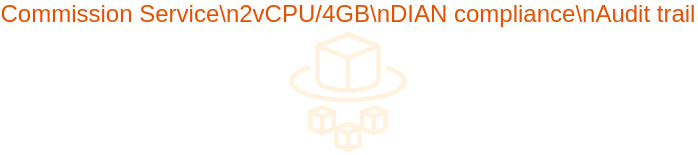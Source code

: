 <?xml version="1.0" encoding="UTF-8"?>
<mxfile version="22.1.11">
  <diagram name="BMC Network Architecture - PNG Level" id="advanced_network">
    <mxGraphModel dx="2500" dy="1600" grid="1" gridSize="10" guides="1" tooltips="1" connect="1" arrows="1" fold="1" page="1" pageScale="1" pageWidth="1600" pageHeight="1200">
      <root>
        <mxCell id="0"/>
        <mxCell id="1" parent="0"/>
        
        <!-- Título Principal -->
        <mxCell id="main_title" value="BMC Network Architecture - PNG Level" style="text;html=1;strokeColor=none;fillColor=none;align=center;verticalAlign=middle;whiteSpace=wrap;rounded=0;fontSize=20;fontStyle=1;fontColor=#1976D2;" vertex="1" parent="1">
          <mxGeometry x="500" y="10" width="600" height="40" as="geometry"/>
        </mxCell>
        <!-- AWS Cloud Container (como Cluster en PNG) -->
        <mxCell id="aws_cloud_3001" value="AWS Cloud - us-east-1" style="fillColor=#E3F2FD;strokeColor=#1976D2;dashed=1;verticalAlign=top;fontStyle=1;fontSize=16;fontColor=#1976D2;labelPosition=center;verticalLabelPosition=top;align=center;" vertex="1" parent="1">
          <mxGeometry x="50" y="70" width="1500" height="1000" as="geometry"/>
        </mxCell>
        <mxCell id="internet_3002" value="Internet\nGlobal Access" style="shape=mxgraph.aws4.internet;labelPosition=bottom;verticalLabelPosition=top;align=center;verticalAlign=bottom;fillColor=#FFFFFF;strokeColor=#1976D2;fontColor=#1976D2;" vertex="1" parent="1">
          <mxGeometry x="100" y="120" width="78" height="78" as="geometry"/>
        </mxCell>
        <mxCell id="users_3003" value="BMC Users\n10K Concurrent\nMulti-device" style="shape=mxgraph.aws4.users;labelPosition=bottom;verticalLabelPosition=top;align=center;verticalAlign=bottom;fillColor=#E3F2FD;strokeColor=#1976D2;fontColor=#0D47A1;" vertex="1" parent="aws_cloud_3002">
          <mxGeometry x="50" y="80" width="78" height="78" as="geometry"/>
        </mxCell>
        <mxCell id="cloudfront_3004" value="CloudFront CDN\n200+ edge locations\nSSL/TLS 1.3\nGzip compression" style="shape=mxgraph.aws4.cloudfront;labelPosition=bottom;verticalLabelPosition=top;align=center;verticalAlign=bottom;fillColor=#E3F2FD;strokeColor=#1976D2;fontColor=#0D47A1;" vertex="1" parent="aws_cloud_3002">
          <mxGeometry x="250" y="80" width="78" height="78" as="geometry"/>
        </mxCell>
        <mxCell id="waf_3005" value="AWS WAF\nDDoS protection\nGeo blocking\nRate limiting: 2K/s" style="shape=mxgraph.aws4.waf;labelPosition=bottom;verticalLabelPosition=top;align=center;verticalAlign=bottom;fillColor=#FFEBEE;strokeColor=#D32F2F;fontColor=#B71C1C;" vertex="1" parent="aws_cloud_3002">
          <mxGeometry x="450" y="80" width="78" height="78" as="geometry"/>
        </mxCell>
        <mxCell id="api_gateway_3006" value="API Gateway\n10K req/s throttle\nCaching: 300s TTL\nCustom authorizers" style="shape=mxgraph.aws4.api_gateway;labelPosition=bottom;verticalLabelPosition=top;align=center;verticalAlign=bottom;fillColor=#E3F2FD;strokeColor=#1976D2;fontColor=#0D47A1;" vertex="1" parent="aws_cloud_3002">
          <mxGeometry x="650" y="80" width="78" height="78" as="geometry"/>
        </mxCell>
        <!-- VPC Container (como Cluster VPC en PNG) -->
        <mxCell id="vpc_3007" value="VPC 10.0.0.0/16 - Multi-AZ" style="fillColor=#F5F5F5;strokeColor=#666666;dashed=1;verticalAlign=top;fontStyle=1;fontSize=14;fontColor=#666666;" vertex="1" parent="aws_cloud_3001">
          <mxGeometry x="100" y="250" width="1200" height="650" as="geometry"/>
        </mxCell>
        <!-- AZ us-east-1a Container -->
        <mxCell id="az_1a_3008" value="Availability Zone us-east-1a" style="fillColor=#E8F5E8;strokeColor=#4CAF50;dashed=1;verticalAlign=top;fontStyle=1;fontSize=12;fontColor=#2E7D32;" vertex="1" parent="vpc_3007">
          <mxGeometry x="50" y="50" width="500" height="250" as="geometry"/>
        </mxCell>
        <mxCell id="public_1a_3009" value="Public Subnet\n10.0.1.0/24" style="fillColor=#E8F5E8;strokeColor=#4CAF50;dashed=2;verticalAlign=top;fontSize=10;fontColor=#2E7D32;" vertex="1" parent="az_1a_3008">
          <mxGeometry x="20" y="30" width="200" height="80" as="geometry"/>
        </mxCell>
        <mxCell id="private_1a_3010" value="Private Subnet\n10.0.10.0/24" style="fillColor=#FFF3E0;strokeColor=#FF9800;dashed=2;verticalAlign=top;fontSize=10;fontColor=#E65100;" vertex="1" parent="az_1a_3008">
          <mxGeometry x="20" y="130" width="200" height="80" as="geometry"/>
        </mxCell>
        <!-- AZ us-east-1b Container -->
        <mxCell id="az_1b_3011" value="Availability Zone us-east-1b" style="fillColor=#FFF3E0;strokeColor=#FF9800;dashed=1;verticalAlign=top;fontStyle=1;fontSize=12;fontColor=#E65100;" vertex="1" parent="vpc_3007">
          <mxGeometry x="600" y="50" width="500" height="250" as="geometry"/>
        </mxCell>
        <mxCell id="public_1b_3012" value="Public Subnet\n10.0.2.0/24" style="fillColor=#FFF3E0;strokeColor=#FF9800;dashed=2;verticalAlign=top;fontSize=10;fontColor=#E65100;" vertex="1" parent="az_1b_3011">
          <mxGeometry x="20" y="30" width="200" height="80" as="geometry"/>
        </mxCell>
        <mxCell id="private_1b_3013" value="Private Subnet\n10.0.11.0/24" style="fillColor=#E8F5E8;strokeColor=#4CAF50;dashed=2;verticalAlign=top;fontSize=10;fontColor=#2E7D32;" vertex="1" parent="az_1b_3011">
          <mxGeometry x="20" y="130" width="200" height="80" as="geometry"/>
        </mxCell>
        <mxCell id="invoice_service_3014" value="Invoice Service\n2vCPU/4GB\nBlue/Green deploy\nHealth checks" style="shape=mxgraph.aws4.fargate;labelPosition=bottom;verticalLabelPosition=top;align=center;verticalAlign=bottom;fillColor=#FFF3E0;strokeColor=#FF9800;fontColor=#E65100;" vertex="1" parent="private_1a_3010">
          <mxGeometry x="50" y="20" width="60" height="60" as="geometry"/>
        </mxCell>
        <mxCell id="product_service_3015" value="Product Service\n4vCPU/8GB\n60M products\nElasticsearch" style="shape=mxgraph.aws4.fargate;labelPosition=bottom;verticalLabelPosition=top;align=center;verticalAlign=bottom;fillColor=#FFF3E0;strokeColor=#FF9800;fontColor=#E65100;" vertex="1" parent="private_1a_3010">
          <mxGeometry x="130" y="20" width="60" height="60" as="geometry"/>
        </mxCell>
        <mxCell id="ocr_service_3016" value="OCR Service\n4vCPU/8GB\nTextract integration\n>95% accuracy" style="shape=mxgraph.aws4.fargate;labelPosition=bottom;verticalLabelPosition=top;align=center;verticalAlign=bottom;fillColor=#FFF3E0;strokeColor=#FF9800;fontColor=#E65100;" vertex="1" parent="private_1b_3015">
          <mxGeometry x="50" y="20" width="60" height="60" as="geometry"/>
        </mxCell>
        <mxCell id="commission_service_3017" value="Commission Service\n2vCPU/4GB\nDIAN compliance\nAudit trail" style="shape=mxgraph.aws4.fargate;labelPosition=bottom;verticalLabelPosition=top;align=center;verticalAlign=bottom;fillColor=#FFF3E0;strokeColor=#FF9800;fontColor=#E65100;" vertex="1" parent="private_1b_3015">
          <mxGeometry x="130" y="20" width="60" height="60" as="geometry"/>
        </mxCell>
        <!-- Isolated Subnet para datos -->
        <mxCell id="isolated_subnet_3018" value="Isolated Subnet - Database Tier\n10.0.20.0/24 & 10.0.21.0/24" style="fillColor=#E8F5E8;strokeColor=#4CAF50;dashed=1;verticalAlign=top;fontSize=12;fontColor=#2E7D32;" vertex="1" parent="vpc_3008">
          <mxGeometry x="200" y="400" width="800" height="200" as="geometry"/>
        </mxCell>
        <mxCell id="rds_primary_3019" value="RDS Primary\nPostgreSQL 14\ndb.r6g.2xlarge\n35-day backup\nPerformance Insights" style="shape=mxgraph.aws4.rds;labelPosition=bottom;verticalLabelPosition=top;align=center;verticalAlign=bottom;fillColor=#E8F5E8;strokeColor=#4CAF50;fontColor=#2E7D32;" vertex="1" parent="isolated_subnet_3018">
          <mxGeometry x="100" y="80" width="78" height="78" as="geometry"/>
        </mxCell>
        <mxCell id="rds_replica_3020" value="RDS Standby\nus-east-1b\nCross-AZ replication\nPromotion ready" style="shape=mxgraph.aws4.rds;labelPosition=bottom;verticalLabelPosition=top;align=center;verticalAlign=bottom;fillColor=#E8F5E8;strokeColor=#4CAF50;fontColor=#2E7D32;" vertex="1" parent="isolated_subnet_3018">
          <mxGeometry x="300" y="80" width="78" height="78" as="geometry"/>
        </mxCell>
        <mxCell id="redis_cache_3021" value="ElastiCache Redis\n6 nodes (3 shards)\nMulti-AZ\n99.9% availability" style="shape=mxgraph.aws4.elasticache;labelPosition=bottom;verticalLabelPosition=top;align=center;verticalAlign=bottom;fillColor=#E8F5E8;strokeColor=#4CAF50;fontColor=#2E7D32;" vertex="1" parent="isolated_subnet_3018">
          <mxGeometry x="500" y="80" width="78" height="78" as="geometry"/>
        </mxCell>
        <mxCell id="s3_storage_3022" value="S3 Documents\nIntelligent Tiering\n90d → Glacier\nVersioning enabled" style="shape=mxgraph.aws4.s3;labelPosition=bottom;verticalLabelPosition=top;align=center;verticalAlign=bottom;fillColor=#E8F5E8;strokeColor=#4CAF50;fontColor=#2E7D32;" vertex="1" parent="aws_cloud_3008">
          <mxGeometry x="1350" y="200" width="78" height="78" as="geometry"/>
        </mxCell>
        <mxCell id="conn_internet_users" style="edgeStyle=orthogonalEdgeStyle;rounded=0;orthogonalLoop=1;jettySize=auto;html=1;strokeColor=#1976D2;strokeWidth=2;" edge="1" parent="1" source="internet_3007" target="users_3008">
          <mxGeometry relative="1" as="geometry"/>
        </mxCell>
        <mxCell id="label_internet_users" value="HTTPS\nGlobal Access" style="edgeLabel;html=1;align=center;verticalAlign=middle;resizable=0;points=[];fontSize=10;fontColor=#1976D2;fontStyle=1;" vertex="1" connectable="0" parent="conn_internet_users">
          <mxGeometry x="-0.1" y="1" relative="1" as="geometry"><mxPoint as="offset"/></mxGeometry>
        </mxCell>
        <mxCell id="conn_users_cf" style="edgeStyle=orthogonalEdgeStyle;rounded=0;orthogonalLoop=1;jettySize=auto;html=1;strokeColor=#1976D2;strokeWidth=2;" edge="1" parent="1" source="users_3008" target="cloudfront_3009">
          <mxGeometry relative="1" as="geometry"/>
        </mxCell>
        <mxCell id="label_users_cf" value="Web Traffic\n200+ Locations" style="edgeLabel;html=1;align=center;verticalAlign=middle;resizable=0;points=[];fontSize=10;fontColor=#1976D2;fontStyle=1;" vertex="1" connectable="0" parent="conn_users_cf">
          <mxGeometry x="-0.1" y="1" relative="1" as="geometry"><mxPoint as="offset"/></mxGeometry>
        </mxCell>
        <mxCell id="conn_cf_waf" style="edgeStyle=orthogonalEdgeStyle;rounded=0;orthogonalLoop=1;jettySize=auto;html=1;strokeColor=#D32F2F;strokeWidth=3;" edge="1" parent="1" source="cloudfront_3009" target="waf_3010">
          <mxGeometry relative="1" as="geometry"/>
        </mxCell>
        <mxCell id="label_cf_waf" value="Security Filter\nDDoS Protection" style="edgeLabel;html=1;align=center;verticalAlign=middle;resizable=0;points=[];fontSize=10;fontColor=#D32F2F;fontStyle=1;" vertex="1" connectable="0" parent="conn_cf_waf">
          <mxGeometry x="-0.1" y="1" relative="1" as="geometry"><mxPoint as="offset"/></mxGeometry>
        </mxCell>
        <mxCell id="conn_waf_api" style="edgeStyle=orthogonalEdgeStyle;rounded=0;orthogonalLoop=1;jettySize=auto;html=1;strokeColor=#1976D2;strokeWidth=2;" edge="1" parent="1" source="waf_3010" target="api_gateway_3011">
          <mxGeometry relative="1" as="geometry"/>
        </mxCell>
        <mxCell id="label_waf_api" value="Clean Traffic\n10K req/s" style="edgeLabel;html=1;align=center;verticalAlign=middle;resizable=0;points=[];fontSize=10;fontColor=#1976D2;fontStyle=1;" vertex="1" connectable="0" parent="conn_waf_api">
          <mxGeometry x="-0.1" y="1" relative="1" as="geometry"><mxPoint as="offset"/></mxGeometry>
        </mxCell>
        <mxCell id="conn_api_invoice" style="edgeStyle=orthogonalEdgeStyle;rounded=0;orthogonalLoop=1;jettySize=auto;html=1;strokeColor=#FF9800;strokeWidth=2;" edge="1" parent="1" source="api_gateway_3011" target="invoice_service_3015">
          <mxGeometry relative="1" as="geometry"/>
        </mxCell>
        <mxCell id="label_api_invoice" value="Route\n/invoices" style="edgeLabel;html=1;align=center;verticalAlign=middle;resizable=0;points=[];fontSize=10;fontColor=#FF9800;fontStyle=1;" vertex="1" connectable="0" parent="conn_api_invoice">
          <mxGeometry x="-0.1" y="1" relative="1" as="geometry"><mxPoint as="offset"/></mxGeometry>
        </mxCell>
        <mxCell id="conn_invoice_rds" style="edgeStyle=orthogonalEdgeStyle;rounded=0;orthogonalLoop=1;jettySize=auto;html=1;strokeColor=#4CAF50;strokeWidth=2;" edge="1" parent="1" source="invoice_service_3015" target="rds_primary_3018">
          <mxGeometry relative="1" as="geometry"/>
        </mxCell>
        <mxCell id="label_invoice_rds" value="Database\nWrite Ops" style="edgeLabel;html=1;align=center;verticalAlign=middle;resizable=0;points=[];fontSize=10;fontColor=#4CAF50;fontStyle=1;" vertex="1" connectable="0" parent="conn_invoice_rds">
          <mxGeometry x="-0.1" y="1" relative="1" as="geometry"><mxPoint as="offset"/></mxGeometry>
        </mxCell>
      </root>
    </mxGraphModel>
  </diagram>
</mxfile>